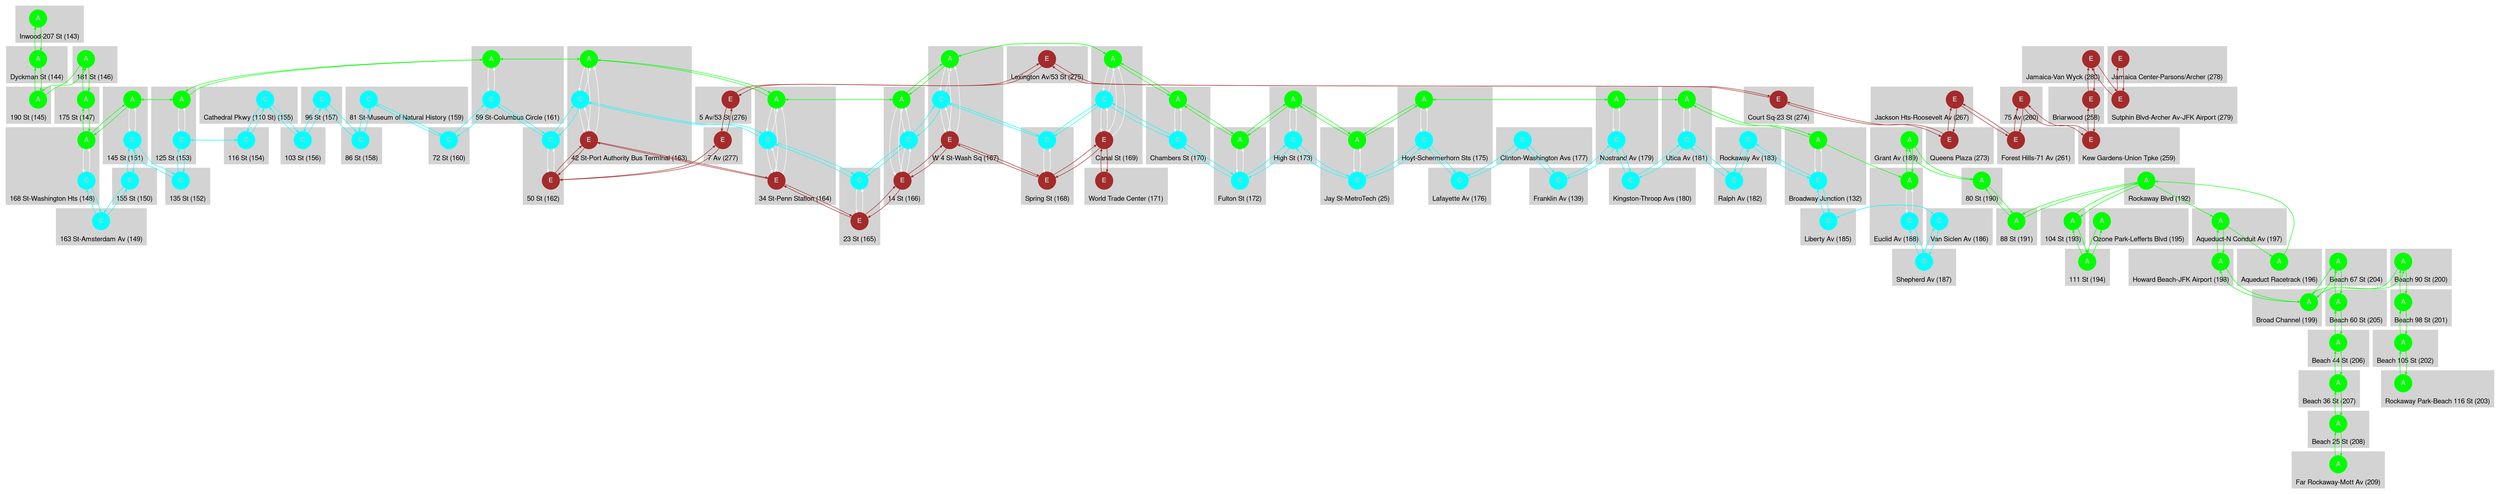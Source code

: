 
digraph G {
	fontname="Helvetica,Arial,sans-serif";
	node [fontname="Helvetica,Arial,sans-serif bold" labelloc="c" shape="circle"];
	edge [fontname="Helvetica,Arial,sans-serif" fontsize=8 arrowsize=0.5];
  
  subgraph cluster_143 {
    style=filled;
		color=lightgrey;
		labelloc="b";
		node [style=filled];
    node [label="A" color=lime, fontcolor=gray]"143_A";
		label = "Inwood-207 St (143)";
	}

  subgraph cluster_144 {
    style=filled;
		color=lightgrey;
		labelloc="b";
		node [style=filled];
    node [label="A" color=lime, fontcolor=gray]"144_A";
		label = "Dyckman St (144)";
	}

  subgraph cluster_145 {
    style=filled;
		color=lightgrey;
		labelloc="b";
		node [style=filled];
    node [label="A" color=lime, fontcolor=gray]"145_A";
		label = "190 St (145)";
	}

  subgraph cluster_146 {
    style=filled;
		color=lightgrey;
		labelloc="b";
		node [style=filled];
    node [label="A" color=lime, fontcolor=gray]"146_A";
		label = "181 St (146)";
	}

  subgraph cluster_147 {
    style=filled;
		color=lightgrey;
		labelloc="b";
		node [style=filled];
    node [label="A" color=lime, fontcolor=gray]"147_A";
		label = "175 St (147)";
	}

  subgraph cluster_189 {
    style=filled;
		color=lightgrey;
		labelloc="b";
		node [style=filled];
    node [label="A" color=lime, fontcolor=gray]"189_A";
		label = "Grant Av (189)";
	}

  subgraph cluster_190 {
    style=filled;
		color=lightgrey;
		labelloc="b";
		node [style=filled];
    node [label="A" color=lime, fontcolor=gray]"190_A";
		label = "80 St (190)";
	}

  subgraph cluster_191 {
    style=filled;
		color=lightgrey;
		labelloc="b";
		node [style=filled];
    node [label="A" color=lime, fontcolor=gray]"191_A";
		label = "88 St (191)";
	}

  subgraph cluster_192 {
    style=filled;
		color=lightgrey;
		labelloc="b";
		node [style=filled];
    node [label="A" color=lime, fontcolor=gray]"192_A";
		label = "Rockaway Blvd (192)";
	}

  subgraph cluster_193 {
    style=filled;
		color=lightgrey;
		labelloc="b";
		node [style=filled];
    node [label="A" color=lime, fontcolor=gray]"193_A";
		label = "104 St (193)";
	}

  subgraph cluster_194 {
    style=filled;
		color=lightgrey;
		labelloc="b";
		node [style=filled];
    node [label="A" color=lime, fontcolor=gray]"194_A";
		label = "111 St (194)";
	}

  subgraph cluster_195 {
    style=filled;
		color=lightgrey;
		labelloc="b";
		node [style=filled];
    node [label="A" color=lime, fontcolor=gray]"195_A";
		label = "Ozone Park-Lefferts Blvd (195)";
	}

  subgraph cluster_196 {
    style=filled;
		color=lightgrey;
		labelloc="b";
		node [style=filled];
    node [label="A" color=lime, fontcolor=gray]"196_A";
		label = "Aqueduct Racetrack (196)";
	}

  subgraph cluster_197 {
    style=filled;
		color=lightgrey;
		labelloc="b";
		node [style=filled];
    node [label="A" color=lime, fontcolor=gray]"197_A";
		label = "Aqueduct-N Conduit Av (197)";
	}

  subgraph cluster_198 {
    style=filled;
		color=lightgrey;
		labelloc="b";
		node [style=filled];
    node [label="A" color=lime, fontcolor=gray]"198_A";
		label = "Howard Beach-JFK Airport (198)";
	}

  subgraph cluster_204 {
    style=filled;
		color=lightgrey;
		labelloc="b";
		node [style=filled];
    node [label="A" color=lime, fontcolor=gray]"204_A";
		label = "Beach 67 St (204)";
	}

  subgraph cluster_205 {
    style=filled;
		color=lightgrey;
		labelloc="b";
		node [style=filled];
    node [label="A" color=lime, fontcolor=gray]"205_A";
		label = "Beach 60 St (205)";
	}

  subgraph cluster_206 {
    style=filled;
		color=lightgrey;
		labelloc="b";
		node [style=filled];
    node [label="A" color=lime, fontcolor=gray]"206_A";
		label = "Beach 44 St (206)";
	}

  subgraph cluster_207 {
    style=filled;
		color=lightgrey;
		labelloc="b";
		node [style=filled];
    node [label="A" color=lime, fontcolor=gray]"207_A";
		label = "Beach 36 St (207)";
	}

  subgraph cluster_208 {
    style=filled;
		color=lightgrey;
		labelloc="b";
		node [style=filled];
    node [label="A" color=lime, fontcolor=gray]"208_A";
		label = "Beach 25 St (208)";
	}

  subgraph cluster_209 {
    style=filled;
		color=lightgrey;
		labelloc="b";
		node [style=filled];
    node [label="A" color=lime, fontcolor=gray]"209_A";
		label = "Far Rockaway-Mott Av (209)";
	}

  subgraph cluster_151 {
    style=filled;
		color=lightgrey;
		labelloc="b";
		node [style=filled];
    node [label="A" color=lime, fontcolor=gray]"151_A";
		node [label="C" color=cyan, fontcolor=gray]"151_C";
		label = "145 St (151)";
	}

  subgraph cluster_153 {
    style=filled;
		color=lightgrey;
		labelloc="b";
		node [style=filled];
    node [label="A" color=lime, fontcolor=gray]"153_A";
		node [label="C" color=cyan, fontcolor=gray]"153_C";
		label = "125 St (153)";
	}

  subgraph cluster_161 {
    style=filled;
		color=lightgrey;
		labelloc="b";
		node [style=filled];
    node [label="A" color=lime, fontcolor=gray]"161_A";
		node [label="C" color=cyan, fontcolor=gray]"161_C";
		label = "59 St-Columbus Circle (161)";
	}

  subgraph cluster_167 {
    style=filled;
		color=lightgrey;
		labelloc="b";
		node [style=filled];
    node [label="A" color=lime, fontcolor=gray]"167_A";
		node [label="C" color=cyan, fontcolor=gray]"167_C";
		node [label="E" color=brown, fontcolor=gray]"167_E";
		label = "W 4 St-Wash Sq (167)";
	}

  subgraph cluster_170 {
    style=filled;
		color=lightgrey;
		labelloc="b";
		node [style=filled];
    node [label="A" color=lime, fontcolor=gray]"170_A";
		node [label="C" color=cyan, fontcolor=gray]"170_C";
		label = "Chambers St (170)";
	}

  subgraph cluster_173 {
    style=filled;
		color=lightgrey;
		labelloc="b";
		node [style=filled];
    node [label="A" color=lime, fontcolor=gray]"173_A";
		node [label="C" color=cyan, fontcolor=gray]"173_C";
		label = "High St (173)";
	}

  subgraph cluster_179 {
    style=filled;
		color=lightgrey;
		labelloc="b";
		node [style=filled];
    node [label="A" color=lime, fontcolor=gray]"179_A";
		node [label="C" color=cyan, fontcolor=gray]"179_C";
		label = "Nostrand Av (179)";
	}

  subgraph cluster_181 {
    style=filled;
		color=lightgrey;
		labelloc="b";
		node [style=filled];
    node [label="A" color=lime, fontcolor=gray]"181_A";
		node [label="C" color=cyan, fontcolor=gray]"181_C";
		label = "Utica Av (181)";
	}

  subgraph cluster_188 {
    style=filled;
		color=lightgrey;
		labelloc="b";
		node [style=filled];
    node [label="A" color=lime, fontcolor=gray]"188_A";
		node [label="C" color=cyan, fontcolor=gray]"188_C";
		label = "Euclid Av (188)";
	}

  subgraph cluster_148 {
    style=filled;
		color=lightgrey;
		labelloc="b";
		node [style=filled];
    node [label="A" color=lime, fontcolor=gray]"148_A";
		node [label="C" color=cyan, fontcolor=gray]"148_C";
		label = "168 St-Washington Hts (148)";
	}

  subgraph cluster_163 {
    style=filled;
		color=lightgrey;
		labelloc="b";
		node [style=filled];
    node [label="A" color=lime, fontcolor=gray]"163_A";
		node [label="C" color=cyan, fontcolor=gray]"163_C";
		node [label="E" color=brown, fontcolor=gray]"163_E";
		label = "42 St-Port Authority Bus Terminal (163)";
	}

  subgraph cluster_164 {
    style=filled;
		color=lightgrey;
		labelloc="b";
		node [style=filled];
    node [label="A" color=lime, fontcolor=gray]"164_A";
		node [label="C" color=cyan, fontcolor=gray]"164_C";
		node [label="E" color=brown, fontcolor=gray]"164_E";
		label = "34 St-Penn Station (164)";
	}

  subgraph cluster_166 {
    style=filled;
		color=lightgrey;
		labelloc="b";
		node [style=filled];
    node [label="A" color=lime, fontcolor=gray]"166_A";
		node [label="C" color=cyan, fontcolor=gray]"166_C";
		node [label="E" color=brown, fontcolor=gray]"166_E";
		label = "14 St (166)";
	}

  subgraph cluster_169 {
    style=filled;
		color=lightgrey;
		labelloc="b";
		node [style=filled];
    node [label="A" color=lime, fontcolor=gray]"169_A";
		node [label="C" color=cyan, fontcolor=gray]"169_C";
		node [label="E" color=brown, fontcolor=gray]"169_E";
		label = "Canal St (169)";
	}

  subgraph cluster_25 {
    style=filled;
		color=lightgrey;
		labelloc="b";
		node [style=filled];
    node [label="A" color=lime, fontcolor=gray]"25_A";
		node [label="C" color=cyan, fontcolor=gray]"25_C";
		label = "Jay St-MetroTech (25)";
	}

  subgraph cluster_175 {
    style=filled;
		color=lightgrey;
		labelloc="b";
		node [style=filled];
    node [label="A" color=lime, fontcolor=gray]"175_A";
		node [label="C" color=cyan, fontcolor=gray]"175_C";
		label = "Hoyt-Schermerhorn Sts (175)";
	}

  subgraph cluster_172 {
    style=filled;
		color=lightgrey;
		labelloc="b";
		node [style=filled];
    node [label="A" color=lime, fontcolor=gray]"172_A";
		node [label="C" color=cyan, fontcolor=gray]"172_C";
		label = "Fulton St (172)";
	}

  subgraph cluster_132 {
    style=filled;
		color=lightgrey;
		labelloc="b";
		node [style=filled];
    node [label="A" color=lime, fontcolor=gray]"132_A";
		node [label="C" color=cyan, fontcolor=gray]"132_C";
		label = "Broadway Junction (132)";
	}

  subgraph cluster_199 {
    style=filled;
		color=lightgrey;
		labelloc="b";
		node [style=filled];
    node [label="A" color=lime, fontcolor=gray]"199_A";
		label = "Broad Channel (199)";
	}

  subgraph cluster_200 {
    style=filled;
		color=lightgrey;
		labelloc="b";
		node [style=filled];
    node [label="A" color=lime, fontcolor=gray]"200_A";
		label = "Beach 90 St (200)";
	}

  subgraph cluster_201 {
    style=filled;
		color=lightgrey;
		labelloc="b";
		node [style=filled];
    node [label="A" color=lime, fontcolor=gray]"201_A";
		label = "Beach 98 St (201)";
	}

  subgraph cluster_202 {
    style=filled;
		color=lightgrey;
		labelloc="b";
		node [style=filled];
    node [label="A" color=lime, fontcolor=gray]"202_A";
		label = "Beach 105 St (202)";
	}

  subgraph cluster_203 {
    style=filled;
		color=lightgrey;
		labelloc="b";
		node [style=filled];
    node [label="A" color=lime, fontcolor=gray]"203_A";
		label = "Rockaway Park-Beach 116 St (203)";
	}

  subgraph cluster_152 {
    style=filled;
		color=lightgrey;
		labelloc="b";
		node [style=filled];
    node [label="C" color=cyan, fontcolor=gray]"152_C";
		label = "135 St (152)";
	}

  subgraph cluster_154 {
    style=filled;
		color=lightgrey;
		labelloc="b";
		node [style=filled];
    node [label="C" color=cyan, fontcolor=gray]"154_C";
		label = "116 St (154)";
	}

  subgraph cluster_155 {
    style=filled;
		color=lightgrey;
		labelloc="b";
		node [style=filled];
    node [label="C" color=cyan, fontcolor=gray]"155_C";
		label = "Cathedral Pkwy (110 St) (155)";
	}

  subgraph cluster_156 {
    style=filled;
		color=lightgrey;
		labelloc="b";
		node [style=filled];
    node [label="C" color=cyan, fontcolor=gray]"156_C";
		label = "103 St (156)";
	}

  subgraph cluster_157 {
    style=filled;
		color=lightgrey;
		labelloc="b";
		node [style=filled];
    node [label="C" color=cyan, fontcolor=gray]"157_C";
		label = "96 St (157)";
	}

  subgraph cluster_158 {
    style=filled;
		color=lightgrey;
		labelloc="b";
		node [style=filled];
    node [label="C" color=cyan, fontcolor=gray]"158_C";
		label = "86 St (158)";
	}

  subgraph cluster_159 {
    style=filled;
		color=lightgrey;
		labelloc="b";
		node [style=filled];
    node [label="C" color=cyan, fontcolor=gray]"159_C";
		label = "81 St-Museum of Natural History (159)";
	}

  subgraph cluster_160 {
    style=filled;
		color=lightgrey;
		labelloc="b";
		node [style=filled];
    node [label="C" color=cyan, fontcolor=gray]"160_C";
		label = "72 St (160)";
	}

  subgraph cluster_277 {
    style=filled;
		color=lightgrey;
		labelloc="b";
		node [style=filled];
    node [label="E" color=brown, fontcolor=gray]"277_E";
		label = "7 Av (277)";
	}

  subgraph cluster_149 {
    style=filled;
		color=lightgrey;
		labelloc="b";
		node [style=filled];
    node [label="C" color=cyan, fontcolor=gray]"149_C";
		label = "163 St-Amsterdam Av (149)";
	}

  subgraph cluster_150 {
    style=filled;
		color=lightgrey;
		labelloc="b";
		node [style=filled];
    node [label="C" color=cyan, fontcolor=gray]"150_C";
		label = "155 St (150)";
	}

  subgraph cluster_176 {
    style=filled;
		color=lightgrey;
		labelloc="b";
		node [style=filled];
    node [label="C" color=cyan, fontcolor=gray]"176_C";
		label = "Lafayette Av (176)";
	}

  subgraph cluster_177 {
    style=filled;
		color=lightgrey;
		labelloc="b";
		node [style=filled];
    node [label="C" color=cyan, fontcolor=gray]"177_C";
		label = "Clinton-Washington Avs (177)";
	}

  subgraph cluster_180 {
    style=filled;
		color=lightgrey;
		labelloc="b";
		node [style=filled];
    node [label="C" color=cyan, fontcolor=gray]"180_C";
		label = "Kingston-Throop Avs (180)";
	}

  subgraph cluster_182 {
    style=filled;
		color=lightgrey;
		labelloc="b";
		node [style=filled];
    node [label="C" color=cyan, fontcolor=gray]"182_C";
		label = "Ralph Av (182)";
	}

  subgraph cluster_183 {
    style=filled;
		color=lightgrey;
		labelloc="b";
		node [style=filled];
    node [label="C" color=cyan, fontcolor=gray]"183_C";
		label = "Rockaway Av (183)";
	}

  subgraph cluster_185 {
    style=filled;
		color=lightgrey;
		labelloc="b";
		node [style=filled];
    node [label="C" color=cyan, fontcolor=gray]"185_C";
		label = "Liberty Av (185)";
	}

  subgraph cluster_186 {
    style=filled;
		color=lightgrey;
		labelloc="b";
		node [style=filled];
    node [label="C" color=cyan, fontcolor=gray]"186_C";
		label = "Van Siclen Av (186)";
	}

  subgraph cluster_187 {
    style=filled;
		color=lightgrey;
		labelloc="b";
		node [style=filled];
    node [label="C" color=cyan, fontcolor=gray]"187_C";
		label = "Shepherd Av (187)";
	}

  subgraph cluster_162 {
    style=filled;
		color=lightgrey;
		labelloc="b";
		node [style=filled];
    node [label="C" color=cyan, fontcolor=gray]"162_C";
		node [label="E" color=brown, fontcolor=gray]"162_E";
		label = "50 St (162)";
	}

  subgraph cluster_165 {
    style=filled;
		color=lightgrey;
		labelloc="b";
		node [style=filled];
    node [label="C" color=cyan, fontcolor=gray]"165_C";
		node [label="E" color=brown, fontcolor=gray]"165_E";
		label = "23 St (165)";
	}

  subgraph cluster_168 {
    style=filled;
		color=lightgrey;
		labelloc="b";
		node [style=filled];
    node [label="C" color=cyan, fontcolor=gray]"168_C";
		node [label="E" color=brown, fontcolor=gray]"168_E";
		label = "Spring St (168)";
	}

  subgraph cluster_139 {
    style=filled;
		color=lightgrey;
		labelloc="b";
		node [style=filled];
    node [label="C" color=cyan, fontcolor=gray]"139_C";
		label = "Franklin Av (139)";
	}

  subgraph cluster_171 {
    style=filled;
		color=lightgrey;
		labelloc="b";
		node [style=filled];
    node [label="E" color=brown, fontcolor=gray]"171_E";
		label = "World Trade Center (171)";
	}

  subgraph cluster_280 {
    style=filled;
		color=lightgrey;
		labelloc="b";
		node [style=filled];
    node [label="E" color=brown, fontcolor=gray]"280_E";
		label = "Jamaica-Van Wyck (280)";
	}

  subgraph cluster_258 {
    style=filled;
		color=lightgrey;
		labelloc="b";
		node [style=filled];
    node [label="E" color=brown, fontcolor=gray]"258_E";
		label = "Briarwood (258)";
	}

  subgraph cluster_259 {
    style=filled;
		color=lightgrey;
		labelloc="b";
		node [style=filled];
    node [label="E" color=brown, fontcolor=gray]"259_E";
		label = "Kew Gardens-Union Tpke (259)";
	}

  subgraph cluster_260 {
    style=filled;
		color=lightgrey;
		labelloc="b";
		node [style=filled];
    node [label="E" color=brown, fontcolor=gray]"260_E";
		label = "75 Av (260)";
	}

  subgraph cluster_261 {
    style=filled;
		color=lightgrey;
		labelloc="b";
		node [style=filled];
    node [label="E" color=brown, fontcolor=gray]"261_E";
		label = "Forest Hills-71 Av (261)";
	}

  subgraph cluster_267 {
    style=filled;
		color=lightgrey;
		labelloc="b";
		node [style=filled];
    node [label="E" color=brown, fontcolor=gray]"267_E";
		label = "Jackson Hts-Roosevelt Av (267)";
	}

  subgraph cluster_278 {
    style=filled;
		color=lightgrey;
		labelloc="b";
		node [style=filled];
    node [label="E" color=brown, fontcolor=gray]"278_E";
		label = "Jamaica Center-Parsons/Archer (278)";
	}

  subgraph cluster_279 {
    style=filled;
		color=lightgrey;
		labelloc="b";
		node [style=filled];
    node [label="E" color=brown, fontcolor=gray]"279_E";
		label = "Sutphin Blvd-Archer Av-JFK Airport (279)";
	}

  subgraph cluster_275 {
    style=filled;
		color=lightgrey;
		labelloc="b";
		node [style=filled];
    node [label="E" color=brown, fontcolor=gray]"275_E";
		label = "Lexington Av/53 St (275)";
	}

  subgraph cluster_276 {
    style=filled;
		color=lightgrey;
		labelloc="b";
		node [style=filled];
    node [label="E" color=brown, fontcolor=gray]"276_E";
		label = "5 Av/53 St (276)";
	}

  subgraph cluster_273 {
    style=filled;
		color=lightgrey;
		labelloc="b";
		node [style=filled];
    node [label="E" color=brown, fontcolor=gray]"273_E";
		label = "Queens Plaza (273)";
	}

  subgraph cluster_274 {
    style=filled;
		color=lightgrey;
		labelloc="b";
		node [style=filled];
    node [label="E" color=brown, fontcolor=gray]"274_E";
		label = "Court Sq-23 St (274)";
	}

  "143_A" -> "144_A"[ color=lime fontcolor=lime fontsize=8 arrowsize=0.5];
	"144_A" -> "143_A"[ color=lime fontcolor=lime fontsize=8 arrowsize=0.5];
	"144_A" -> "145_A"[ color=lime fontcolor=lime fontsize=8 arrowsize=0.5];
	"145_A" -> "144_A"[ color=lime fontcolor=lime fontsize=8 arrowsize=0.5];
	"145_A" -> "146_A"[ color=lime fontcolor=lime fontsize=8 arrowsize=0.5];
	"146_A" -> "145_A"[ color=lime fontcolor=lime fontsize=8 arrowsize=0.5];
	"146_A" -> "147_A"[ color=lime fontcolor=lime fontsize=8 arrowsize=0.5];
	"147_A" -> "146_A"[ color=lime fontcolor=lime fontsize=8 arrowsize=0.5];
	"147_A" -> "148_A"[ color=lime fontcolor=lime fontsize=8 arrowsize=0.5];
	"189_A" -> "188_A"[ color=lime fontcolor=lime fontsize=8 arrowsize=0.5];
	"189_A" -> "190_A"[ color=lime fontcolor=lime fontsize=8 arrowsize=0.5];
	"190_A" -> "189_A"[ color=lime fontcolor=lime fontsize=8 arrowsize=0.5];
	"190_A" -> "191_A"[ color=lime fontcolor=lime fontsize=8 arrowsize=0.5];
	"191_A" -> "190_A"[ color=lime fontcolor=lime fontsize=8 arrowsize=0.5];
	"191_A" -> "192_A"[ color=lime fontcolor=lime fontsize=8 arrowsize=0.5];
	"192_A" -> "191_A"[ color=lime fontcolor=lime fontsize=8 arrowsize=0.5];
	"192_A" -> "193_A"[ color=lime fontcolor=lime fontsize=8 arrowsize=0.5];
	"192_A" -> "197_A"[ color=lime fontcolor=lime fontsize=8 arrowsize=0.5];
	"193_A" -> "192_A"[ color=lime fontcolor=lime fontsize=8 arrowsize=0.5];
	"193_A" -> "194_A"[ color=lime fontcolor=lime fontsize=8 arrowsize=0.5];
	"194_A" -> "193_A"[ color=lime fontcolor=lime fontsize=8 arrowsize=0.5];
	"194_A" -> "195_A"[ color=lime fontcolor=lime fontsize=8 arrowsize=0.5];
	"195_A" -> "194_A"[ color=lime fontcolor=lime fontsize=8 arrowsize=0.5];
	"196_A" -> "192_A"[ color=lime fontcolor=lime fontsize=8 arrowsize=0.5];
	"197_A" -> "196_A"[ color=lime fontcolor=lime fontsize=8 arrowsize=0.5];
	"197_A" -> "198_A"[ color=lime fontcolor=lime fontsize=8 arrowsize=0.5];
	"198_A" -> "197_A"[ color=lime fontcolor=lime fontsize=8 arrowsize=0.5];
	"198_A" -> "199_A"[ color=lime fontcolor=lime fontsize=8 arrowsize=0.5];
	"204_A" -> "199_A"[ color=lime fontcolor=lime fontsize=8 arrowsize=0.5];
	"204_A" -> "205_A"[ color=lime fontcolor=lime fontsize=8 arrowsize=0.5];
	"205_A" -> "204_A"[ color=lime fontcolor=lime fontsize=8 arrowsize=0.5];
	"205_A" -> "206_A"[ color=lime fontcolor=lime fontsize=8 arrowsize=0.5];
	"206_A" -> "205_A"[ color=lime fontcolor=lime fontsize=8 arrowsize=0.5];
	"206_A" -> "207_A"[ color=lime fontcolor=lime fontsize=8 arrowsize=0.5];
	"207_A" -> "206_A"[ color=lime fontcolor=lime fontsize=8 arrowsize=0.5];
	"207_A" -> "208_A"[ color=lime fontcolor=lime fontsize=8 arrowsize=0.5];
	"208_A" -> "207_A"[ color=lime fontcolor=lime fontsize=8 arrowsize=0.5];
	"208_A" -> "209_A"[ color=lime fontcolor=lime fontsize=8 arrowsize=0.5];
	"209_A" -> "208_A"[ color=lime fontcolor=lime fontsize=8 arrowsize=0.5];
	"151_A" -> "151_C"[ color=white fontcolor=white fontsize=8 arrowsize=0.5];
	"151_A" -> "148_A"[ color=lime fontcolor=lime fontsize=8 arrowsize=0.5];
	"151_A" -> "153_A"[ color=lime fontcolor=lime fontsize=8 arrowsize=0.5];
	"151_C" -> "151_A"[ color=white fontcolor=white fontsize=8 arrowsize=0.5];
	"151_C" -> "150_C"[ color=cyan fontcolor=cyan fontsize=8 arrowsize=0.5];
	"151_C" -> "152_C"[ color=cyan fontcolor=cyan fontsize=8 arrowsize=0.5];
	"153_A" -> "153_C"[ color=white fontcolor=white fontsize=8 arrowsize=0.5];
	"153_A" -> "151_A"[ color=lime fontcolor=lime fontsize=8 arrowsize=0.5];
	"153_A" -> "161_A"[ color=lime fontcolor=lime fontsize=8 arrowsize=0.5];
	"153_C" -> "153_A"[ color=white fontcolor=white fontsize=8 arrowsize=0.5];
	"153_C" -> "152_C"[ color=cyan fontcolor=cyan fontsize=8 arrowsize=0.5];
	"153_C" -> "154_C"[ color=cyan fontcolor=cyan fontsize=8 arrowsize=0.5];
	"161_A" -> "161_C"[ color=white fontcolor=white fontsize=8 arrowsize=0.5];
	"161_A" -> "153_A"[ color=lime fontcolor=lime fontsize=8 arrowsize=0.5];
	"161_A" -> "163_A"[ color=lime fontcolor=lime fontsize=8 arrowsize=0.5];
	"161_C" -> "161_A"[ color=white fontcolor=white fontsize=8 arrowsize=0.5];
	"161_C" -> "160_C"[ color=cyan fontcolor=cyan fontsize=8 arrowsize=0.5];
	"161_C" -> "162_C"[ color=cyan fontcolor=cyan fontsize=8 arrowsize=0.5];
	"167_A" -> "167_C"[ color=white fontcolor=white fontsize=8 arrowsize=0.5];
	"167_A" -> "167_E"[ color=white fontcolor=white fontsize=8 arrowsize=0.5];
	"167_A" -> "166_A"[ color=lime fontcolor=lime fontsize=8 arrowsize=0.5];
	"167_A" -> "169_A"[ color=lime fontcolor=lime fontsize=8 arrowsize=0.5];
	"167_C" -> "167_A"[ color=white fontcolor=white fontsize=8 arrowsize=0.5];
	"167_C" -> "167_E"[ color=white fontcolor=white fontsize=8 arrowsize=0.5];
	"167_C" -> "166_C"[ color=cyan fontcolor=cyan fontsize=8 arrowsize=0.5];
	"167_C" -> "168_C"[ color=cyan fontcolor=cyan fontsize=8 arrowsize=0.5];
	"167_E" -> "167_A"[ color=white fontcolor=white fontsize=8 arrowsize=0.5];
	"167_E" -> "167_C"[ color=white fontcolor=white fontsize=8 arrowsize=0.5];
	"167_E" -> "166_E"[ color=brown fontcolor=brown fontsize=8 arrowsize=0.5];
	"167_E" -> "168_E"[ color=brown fontcolor=brown fontsize=8 arrowsize=0.5];
	"170_A" -> "170_C"[ color=white fontcolor=white fontsize=8 arrowsize=0.5];
	"170_A" -> "169_A"[ color=lime fontcolor=lime fontsize=8 arrowsize=0.5];
	"170_A" -> "172_A"[ color=lime fontcolor=lime fontsize=8 arrowsize=0.5];
	"170_C" -> "170_A"[ color=white fontcolor=white fontsize=8 arrowsize=0.5];
	"170_C" -> "169_C"[ color=cyan fontcolor=cyan fontsize=8 arrowsize=0.5];
	"170_C" -> "172_C"[ color=cyan fontcolor=cyan fontsize=8 arrowsize=0.5];
	"173_A" -> "173_C"[ color=white fontcolor=white fontsize=8 arrowsize=0.5];
	"173_A" -> "172_A"[ color=lime fontcolor=lime fontsize=8 arrowsize=0.5];
	"173_A" -> "25_A"[ color=lime fontcolor=lime fontsize=8 arrowsize=0.5];
	"173_C" -> "173_A"[ color=white fontcolor=white fontsize=8 arrowsize=0.5];
	"173_C" -> "172_C"[ color=cyan fontcolor=cyan fontsize=8 arrowsize=0.5];
	"173_C" -> "25_C"[ color=cyan fontcolor=cyan fontsize=8 arrowsize=0.5];
	"179_A" -> "179_C"[ color=white fontcolor=white fontsize=8 arrowsize=0.5];
	"179_A" -> "181_A"[ color=lime fontcolor=lime fontsize=8 arrowsize=0.5];
	"179_A" -> "175_A"[ color=lime fontcolor=lime fontsize=8 arrowsize=0.5];
	"179_C" -> "179_A"[ color=white fontcolor=white fontsize=8 arrowsize=0.5];
	"179_C" -> "139_C"[ color=cyan fontcolor=cyan fontsize=8 arrowsize=0.5];
	"179_C" -> "180_C"[ color=cyan fontcolor=cyan fontsize=8 arrowsize=0.5];
	"181_A" -> "181_C"[ color=white fontcolor=white fontsize=8 arrowsize=0.5];
	"181_A" -> "132_A"[ color=lime fontcolor=lime fontsize=8 arrowsize=0.5];
	"181_A" -> "179_A"[ color=lime fontcolor=lime fontsize=8 arrowsize=0.5];
	"181_C" -> "181_A"[ color=white fontcolor=white fontsize=8 arrowsize=0.5];
	"181_C" -> "180_C"[ color=cyan fontcolor=cyan fontsize=8 arrowsize=0.5];
	"181_C" -> "182_C"[ color=cyan fontcolor=cyan fontsize=8 arrowsize=0.5];
	"188_A" -> "188_C"[ color=white fontcolor=white fontsize=8 arrowsize=0.5];
	"188_A" -> "189_A"[ color=lime fontcolor=lime fontsize=8 arrowsize=0.5];
	"188_C" -> "188_A"[ color=white fontcolor=white fontsize=8 arrowsize=0.5];
	"188_C" -> "187_C"[ color=cyan fontcolor=cyan fontsize=8 arrowsize=0.5];
	"148_A" -> "148_C"[ color=white fontcolor=white fontsize=8 arrowsize=0.5];
	"148_A" -> "147_A"[ color=lime fontcolor=lime fontsize=8 arrowsize=0.5];
	"148_A" -> "151_A"[ color=lime fontcolor=lime fontsize=8 arrowsize=0.5];
	"148_C" -> "148_A"[ color=white fontcolor=white fontsize=8 arrowsize=0.5];
	"148_C" -> "149_C"[ color=cyan fontcolor=cyan fontsize=8 arrowsize=0.5];
	"163_A" -> "163_C"[ color=white fontcolor=white fontsize=8 arrowsize=0.5];
	"163_A" -> "163_E"[ color=white fontcolor=white fontsize=8 arrowsize=0.5];
	"163_A" -> "164_A"[ color=lime fontcolor=lime fontsize=8 arrowsize=0.5];
	"163_A" -> "161_A"[ color=lime fontcolor=lime fontsize=8 arrowsize=0.5];
	"163_C" -> "163_A"[ color=white fontcolor=white fontsize=8 arrowsize=0.5];
	"163_C" -> "163_E"[ color=white fontcolor=white fontsize=8 arrowsize=0.5];
	"163_C" -> "162_C"[ color=cyan fontcolor=cyan fontsize=8 arrowsize=0.5];
	"163_C" -> "164_C"[ color=cyan fontcolor=cyan fontsize=8 arrowsize=0.5];
	"163_E" -> "163_A"[ color=white fontcolor=white fontsize=8 arrowsize=0.5];
	"163_E" -> "163_C"[ color=white fontcolor=white fontsize=8 arrowsize=0.5];
	"163_E" -> "162_E"[ color=brown fontcolor=brown fontsize=8 arrowsize=0.5];
	"163_E" -> "164_E"[ color=brown fontcolor=brown fontsize=8 arrowsize=0.5];
	"164_A" -> "164_C"[ color=white fontcolor=white fontsize=8 arrowsize=0.5];
	"164_A" -> "164_E"[ color=white fontcolor=white fontsize=8 arrowsize=0.5];
	"164_A" -> "163_A"[ color=lime fontcolor=lime fontsize=8 arrowsize=0.5];
	"164_A" -> "166_A"[ color=lime fontcolor=lime fontsize=8 arrowsize=0.5];
	"164_C" -> "164_A"[ color=white fontcolor=white fontsize=8 arrowsize=0.5];
	"164_C" -> "164_E"[ color=white fontcolor=white fontsize=8 arrowsize=0.5];
	"164_C" -> "163_C"[ color=cyan fontcolor=cyan fontsize=8 arrowsize=0.5];
	"164_C" -> "165_C"[ color=cyan fontcolor=cyan fontsize=8 arrowsize=0.5];
	"164_E" -> "164_A"[ color=white fontcolor=white fontsize=8 arrowsize=0.5];
	"164_E" -> "164_C"[ color=white fontcolor=white fontsize=8 arrowsize=0.5];
	"164_E" -> "163_E"[ color=brown fontcolor=brown fontsize=8 arrowsize=0.5];
	"164_E" -> "165_E"[ color=brown fontcolor=brown fontsize=8 arrowsize=0.5];
	"166_A" -> "166_C"[ color=white fontcolor=white fontsize=8 arrowsize=0.5];
	"166_A" -> "166_E"[ color=white fontcolor=white fontsize=8 arrowsize=0.5];
	"166_A" -> "167_A"[ color=lime fontcolor=lime fontsize=8 arrowsize=0.5];
	"166_A" -> "164_A"[ color=lime fontcolor=lime fontsize=8 arrowsize=0.5];
	"166_C" -> "166_A"[ color=white fontcolor=white fontsize=8 arrowsize=0.5];
	"166_C" -> "166_E"[ color=white fontcolor=white fontsize=8 arrowsize=0.5];
	"166_C" -> "165_C"[ color=cyan fontcolor=cyan fontsize=8 arrowsize=0.5];
	"166_C" -> "167_C"[ color=cyan fontcolor=cyan fontsize=8 arrowsize=0.5];
	"166_E" -> "166_A"[ color=white fontcolor=white fontsize=8 arrowsize=0.5];
	"166_E" -> "166_C"[ color=white fontcolor=white fontsize=8 arrowsize=0.5];
	"166_E" -> "165_E"[ color=brown fontcolor=brown fontsize=8 arrowsize=0.5];
	"166_E" -> "167_E"[ color=brown fontcolor=brown fontsize=8 arrowsize=0.5];
	"169_A" -> "169_C"[ color=white fontcolor=white fontsize=8 arrowsize=0.5];
	"169_A" -> "169_E"[ color=white fontcolor=white fontsize=8 arrowsize=0.5];
	"169_A" -> "167_A"[ color=lime fontcolor=lime fontsize=8 arrowsize=0.5];
	"169_A" -> "170_A"[ color=lime fontcolor=lime fontsize=8 arrowsize=0.5];
	"169_C" -> "169_A"[ color=white fontcolor=white fontsize=8 arrowsize=0.5];
	"169_C" -> "169_E"[ color=white fontcolor=white fontsize=8 arrowsize=0.5];
	"169_C" -> "168_C"[ color=cyan fontcolor=cyan fontsize=8 arrowsize=0.5];
	"169_C" -> "170_C"[ color=cyan fontcolor=cyan fontsize=8 arrowsize=0.5];
	"169_E" -> "169_A"[ color=white fontcolor=white fontsize=8 arrowsize=0.5];
	"169_E" -> "169_C"[ color=white fontcolor=white fontsize=8 arrowsize=0.5];
	"169_E" -> "168_E"[ color=brown fontcolor=brown fontsize=8 arrowsize=0.5];
	"169_E" -> "171_E"[ color=brown fontcolor=brown fontsize=8 arrowsize=0.5];
	"25_A" -> "25_C"[ color=white fontcolor=white fontsize=8 arrowsize=0.5];
	"25_A" -> "175_A"[ color=lime fontcolor=lime fontsize=8 arrowsize=0.5];
	"25_A" -> "173_A"[ color=lime fontcolor=lime fontsize=8 arrowsize=0.5];
	"25_C" -> "25_A"[ color=white fontcolor=white fontsize=8 arrowsize=0.5];
	"25_C" -> "175_C"[ color=cyan fontcolor=cyan fontsize=8 arrowsize=0.5];
	"25_C" -> "173_C"[ color=cyan fontcolor=cyan fontsize=8 arrowsize=0.5];
	"175_A" -> "175_C"[ color=white fontcolor=white fontsize=8 arrowsize=0.5];
	"175_A" -> "25_A"[ color=lime fontcolor=lime fontsize=8 arrowsize=0.5];
	"175_A" -> "179_A"[ color=lime fontcolor=lime fontsize=8 arrowsize=0.5];
	"175_C" -> "175_A"[ color=white fontcolor=white fontsize=8 arrowsize=0.5];
	"175_C" -> "176_C"[ color=cyan fontcolor=cyan fontsize=8 arrowsize=0.5];
	"175_C" -> "25_C"[ color=cyan fontcolor=cyan fontsize=8 arrowsize=0.5];
	"172_A" -> "172_C"[ color=white fontcolor=white fontsize=8 arrowsize=0.5];
	"172_A" -> "170_A"[ color=lime fontcolor=lime fontsize=8 arrowsize=0.5];
	"172_A" -> "173_A"[ color=lime fontcolor=lime fontsize=8 arrowsize=0.5];
	"172_C" -> "172_A"[ color=white fontcolor=white fontsize=8 arrowsize=0.5];
	"172_C" -> "170_C"[ color=cyan fontcolor=cyan fontsize=8 arrowsize=0.5];
	"172_C" -> "173_C"[ color=cyan fontcolor=cyan fontsize=8 arrowsize=0.5];
	"132_A" -> "132_C"[ color=white fontcolor=white fontsize=8 arrowsize=0.5];
	"132_A" -> "188_A"[ color=lime fontcolor=lime fontsize=8 arrowsize=0.5];
	"132_A" -> "181_A"[ color=lime fontcolor=lime fontsize=8 arrowsize=0.5];
	"132_C" -> "132_A"[ color=white fontcolor=white fontsize=8 arrowsize=0.5];
	"132_C" -> "185_C"[ color=cyan fontcolor=cyan fontsize=8 arrowsize=0.5];
	"132_C" -> "183_C"[ color=cyan fontcolor=cyan fontsize=8 arrowsize=0.5];
	"199_A" -> "198_A"[ color=lime fontcolor=lime fontsize=8 arrowsize=0.5];
	"199_A" -> "204_A"[ color=lime fontcolor=lime fontsize=8 arrowsize=0.5];
	"199_A" -> "200_A"[ color=lime fontcolor=lime fontsize=8 arrowsize=0.5];
	"200_A" -> "199_A"[ color=lime fontcolor=lime fontsize=8 arrowsize=0.5];
	"200_A" -> "201_A"[ color=lime fontcolor=lime fontsize=8 arrowsize=0.5];
	"201_A" -> "200_A"[ color=lime fontcolor=lime fontsize=8 arrowsize=0.5];
	"201_A" -> "202_A"[ color=lime fontcolor=lime fontsize=8 arrowsize=0.5];
	"202_A" -> "201_A"[ color=lime fontcolor=lime fontsize=8 arrowsize=0.5];
	"202_A" -> "203_A"[ color=lime fontcolor=lime fontsize=8 arrowsize=0.5];
	"203_A" -> "202_A"[ color=lime fontcolor=lime fontsize=8 arrowsize=0.5];
	"152_C" -> "151_C"[ color=cyan fontcolor=cyan fontsize=8 arrowsize=0.5];
	"152_C" -> "153_C"[ color=cyan fontcolor=cyan fontsize=8 arrowsize=0.5];
	"154_C" -> "153_C"[ color=cyan fontcolor=cyan fontsize=8 arrowsize=0.5];
	"154_C" -> "155_C"[ color=cyan fontcolor=cyan fontsize=8 arrowsize=0.5];
	"155_C" -> "154_C"[ color=cyan fontcolor=cyan fontsize=8 arrowsize=0.5];
	"155_C" -> "156_C"[ color=cyan fontcolor=cyan fontsize=8 arrowsize=0.5];
	"156_C" -> "155_C"[ color=cyan fontcolor=cyan fontsize=8 arrowsize=0.5];
	"156_C" -> "157_C"[ color=cyan fontcolor=cyan fontsize=8 arrowsize=0.5];
	"157_C" -> "156_C"[ color=cyan fontcolor=cyan fontsize=8 arrowsize=0.5];
	"157_C" -> "158_C"[ color=cyan fontcolor=cyan fontsize=8 arrowsize=0.5];
	"158_C" -> "157_C"[ color=cyan fontcolor=cyan fontsize=8 arrowsize=0.5];
	"158_C" -> "159_C"[ color=cyan fontcolor=cyan fontsize=8 arrowsize=0.5];
	"159_C" -> "158_C"[ color=cyan fontcolor=cyan fontsize=8 arrowsize=0.5];
	"159_C" -> "160_C"[ color=cyan fontcolor=cyan fontsize=8 arrowsize=0.5];
	"160_C" -> "159_C"[ color=cyan fontcolor=cyan fontsize=8 arrowsize=0.5];
	"160_C" -> "161_C"[ color=cyan fontcolor=cyan fontsize=8 arrowsize=0.5];
	"277_E" -> "162_E"[ color=brown fontcolor=brown fontsize=8 arrowsize=0.5];
	"277_E" -> "276_E"[ color=brown fontcolor=brown fontsize=8 arrowsize=0.5];
	"149_C" -> "148_C"[ color=cyan fontcolor=cyan fontsize=8 arrowsize=0.5];
	"149_C" -> "150_C"[ color=cyan fontcolor=cyan fontsize=8 arrowsize=0.5];
	"150_C" -> "149_C"[ color=cyan fontcolor=cyan fontsize=8 arrowsize=0.5];
	"150_C" -> "151_C"[ color=cyan fontcolor=cyan fontsize=8 arrowsize=0.5];
	"176_C" -> "175_C"[ color=cyan fontcolor=cyan fontsize=8 arrowsize=0.5];
	"176_C" -> "177_C"[ color=cyan fontcolor=cyan fontsize=8 arrowsize=0.5];
	"177_C" -> "176_C"[ color=cyan fontcolor=cyan fontsize=8 arrowsize=0.5];
	"177_C" -> "139_C"[ color=cyan fontcolor=cyan fontsize=8 arrowsize=0.5];
	"180_C" -> "179_C"[ color=cyan fontcolor=cyan fontsize=8 arrowsize=0.5];
	"180_C" -> "181_C"[ color=cyan fontcolor=cyan fontsize=8 arrowsize=0.5];
	"182_C" -> "181_C"[ color=cyan fontcolor=cyan fontsize=8 arrowsize=0.5];
	"182_C" -> "183_C"[ color=cyan fontcolor=cyan fontsize=8 arrowsize=0.5];
	"183_C" -> "182_C"[ color=cyan fontcolor=cyan fontsize=8 arrowsize=0.5];
	"183_C" -> "132_C"[ color=cyan fontcolor=cyan fontsize=8 arrowsize=0.5];
	"185_C" -> "132_C"[ color=cyan fontcolor=cyan fontsize=8 arrowsize=0.5];
	"185_C" -> "186_C"[ color=cyan fontcolor=cyan fontsize=8 arrowsize=0.5];
	"186_C" -> "185_C"[ color=cyan fontcolor=cyan fontsize=8 arrowsize=0.5];
	"186_C" -> "187_C"[ color=cyan fontcolor=cyan fontsize=8 arrowsize=0.5];
	"187_C" -> "186_C"[ color=cyan fontcolor=cyan fontsize=8 arrowsize=0.5];
	"187_C" -> "188_C"[ color=cyan fontcolor=cyan fontsize=8 arrowsize=0.5];
	"162_C" -> "162_E"[ color=white fontcolor=white fontsize=8 arrowsize=0.5];
	"162_C" -> "163_C"[ color=cyan fontcolor=cyan fontsize=8 arrowsize=0.5];
	"162_C" -> "161_C"[ color=cyan fontcolor=cyan fontsize=8 arrowsize=0.5];
	"162_E" -> "162_C"[ color=white fontcolor=white fontsize=8 arrowsize=0.5];
	"162_E" -> "163_E"[ color=brown fontcolor=brown fontsize=8 arrowsize=0.5];
	"162_E" -> "277_E"[ color=brown fontcolor=brown fontsize=8 arrowsize=0.5];
	"165_C" -> "165_E"[ color=white fontcolor=white fontsize=8 arrowsize=0.5];
	"165_C" -> "166_C"[ color=cyan fontcolor=cyan fontsize=8 arrowsize=0.5];
	"165_C" -> "164_C"[ color=cyan fontcolor=cyan fontsize=8 arrowsize=0.5];
	"165_E" -> "165_C"[ color=white fontcolor=white fontsize=8 arrowsize=0.5];
	"165_E" -> "166_E"[ color=brown fontcolor=brown fontsize=8 arrowsize=0.5];
	"165_E" -> "164_E"[ color=brown fontcolor=brown fontsize=8 arrowsize=0.5];
	"168_C" -> "168_E"[ color=white fontcolor=white fontsize=8 arrowsize=0.5];
	"168_C" -> "167_C"[ color=cyan fontcolor=cyan fontsize=8 arrowsize=0.5];
	"168_C" -> "169_C"[ color=cyan fontcolor=cyan fontsize=8 arrowsize=0.5];
	"168_E" -> "168_C"[ color=white fontcolor=white fontsize=8 arrowsize=0.5];
	"168_E" -> "167_E"[ color=brown fontcolor=brown fontsize=8 arrowsize=0.5];
	"168_E" -> "169_E"[ color=brown fontcolor=brown fontsize=8 arrowsize=0.5];
	"139_C" -> "179_C"[ color=cyan fontcolor=cyan fontsize=8 arrowsize=0.5];
	"139_C" -> "177_C"[ color=cyan fontcolor=cyan fontsize=8 arrowsize=0.5];
	"171_E" -> "169_E"[ color=brown fontcolor=brown fontsize=8 arrowsize=0.5];
	"280_E" -> "258_E"[ color=brown fontcolor=brown fontsize=8 arrowsize=0.5];
	"280_E" -> "279_E"[ color=brown fontcolor=brown fontsize=8 arrowsize=0.5];
	"258_E" -> "280_E"[ color=brown fontcolor=brown fontsize=8 arrowsize=0.5];
	"258_E" -> "259_E"[ color=brown fontcolor=brown fontsize=8 arrowsize=0.5];
	"259_E" -> "258_E"[ color=brown fontcolor=brown fontsize=8 arrowsize=0.5];
	"259_E" -> "260_E"[ color=brown fontcolor=brown fontsize=8 arrowsize=0.5];
	"260_E" -> "259_E"[ color=brown fontcolor=brown fontsize=8 arrowsize=0.5];
	"260_E" -> "261_E"[ color=brown fontcolor=brown fontsize=8 arrowsize=0.5];
	"261_E" -> "260_E"[ color=brown fontcolor=brown fontsize=8 arrowsize=0.5];
	"261_E" -> "267_E"[ color=brown fontcolor=brown fontsize=8 arrowsize=0.5];
	"267_E" -> "261_E"[ color=brown fontcolor=brown fontsize=8 arrowsize=0.5];
	"267_E" -> "273_E"[ color=brown fontcolor=brown fontsize=8 arrowsize=0.5];
	"278_E" -> "279_E"[ color=brown fontcolor=brown fontsize=8 arrowsize=0.5];
	"279_E" -> "280_E"[ color=brown fontcolor=brown fontsize=8 arrowsize=0.5];
	"279_E" -> "278_E"[ color=brown fontcolor=brown fontsize=8 arrowsize=0.5];
	"275_E" -> "276_E"[ color=brown fontcolor=brown fontsize=8 arrowsize=0.5];
	"275_E" -> "274_E"[ color=brown fontcolor=brown fontsize=8 arrowsize=0.5];
	"276_E" -> "275_E"[ color=brown fontcolor=brown fontsize=8 arrowsize=0.5];
	"276_E" -> "277_E"[ color=brown fontcolor=brown fontsize=8 arrowsize=0.5];
	"273_E" -> "274_E"[ color=brown fontcolor=brown fontsize=8 arrowsize=0.5];
	"273_E" -> "267_E"[ color=brown fontcolor=brown fontsize=8 arrowsize=0.5];
	"274_E" -> "275_E"[ color=brown fontcolor=brown fontsize=8 arrowsize=0.5];
	"274_E" -> "273_E"[ color=brown fontcolor=brown fontsize=8 arrowsize=0.5];

}
